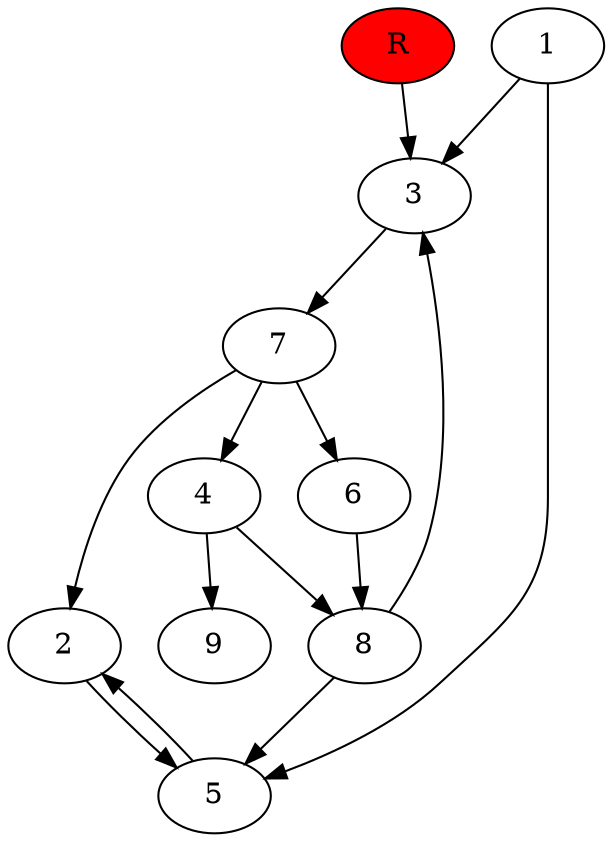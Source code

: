 digraph prb15006 {
	1
	2
	3
	4
	5
	6
	7
	8
	R [fillcolor="#ff0000" style=filled]
	1 -> 3
	1 -> 5
	2 -> 5
	3 -> 7
	4 -> 8
	4 -> 9
	5 -> 2
	6 -> 8
	7 -> 2
	7 -> 4
	7 -> 6
	8 -> 3
	8 -> 5
	R -> 3
}
